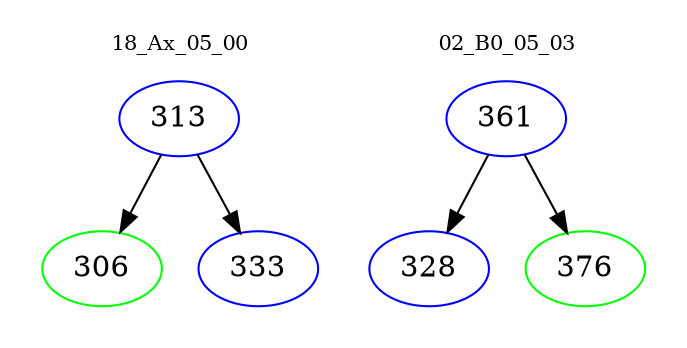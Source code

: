 digraph{
subgraph cluster_0 {
color = white
label = "18_Ax_05_00";
fontsize=10;
T0_313 [label="313", color="blue"]
T0_313 -> T0_306 [color="black"]
T0_306 [label="306", color="green"]
T0_313 -> T0_333 [color="black"]
T0_333 [label="333", color="blue"]
}
subgraph cluster_1 {
color = white
label = "02_B0_05_03";
fontsize=10;
T1_361 [label="361", color="blue"]
T1_361 -> T1_328 [color="black"]
T1_328 [label="328", color="blue"]
T1_361 -> T1_376 [color="black"]
T1_376 [label="376", color="green"]
}
}
